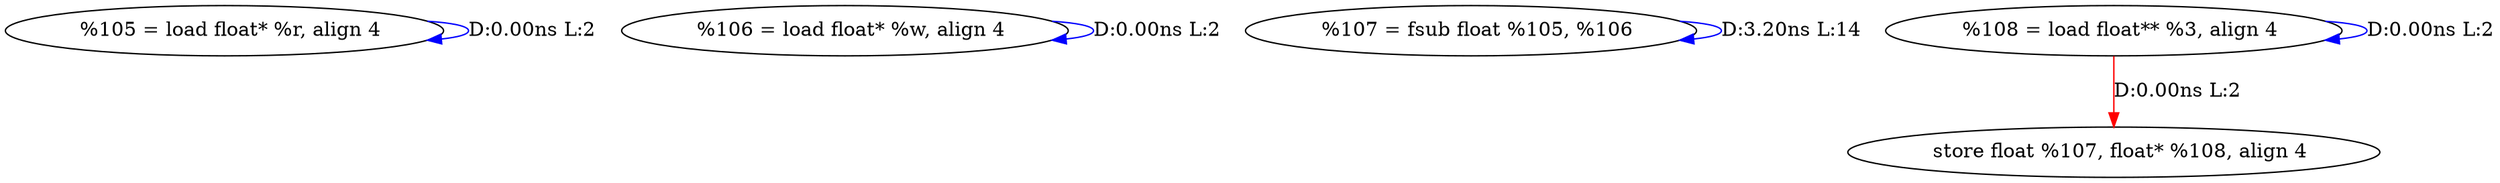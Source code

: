digraph {
Node0x2e1a9c0[label="  %105 = load float* %r, align 4"];
Node0x2e1a9c0 -> Node0x2e1a9c0[label="D:0.00ns L:2",color=blue];
Node0x2e1aaa0[label="  %106 = load float* %w, align 4"];
Node0x2e1aaa0 -> Node0x2e1aaa0[label="D:0.00ns L:2",color=blue];
Node0x2e1ab80[label="  %107 = fsub float %105, %106"];
Node0x2e1ab80 -> Node0x2e1ab80[label="D:3.20ns L:14",color=blue];
Node0x2e1ac60[label="  %108 = load float** %3, align 4"];
Node0x2e1ac60 -> Node0x2e1ac60[label="D:0.00ns L:2",color=blue];
Node0x2e1ad40[label="  store float %107, float* %108, align 4"];
Node0x2e1ac60 -> Node0x2e1ad40[label="D:0.00ns L:2",color=red];
}
